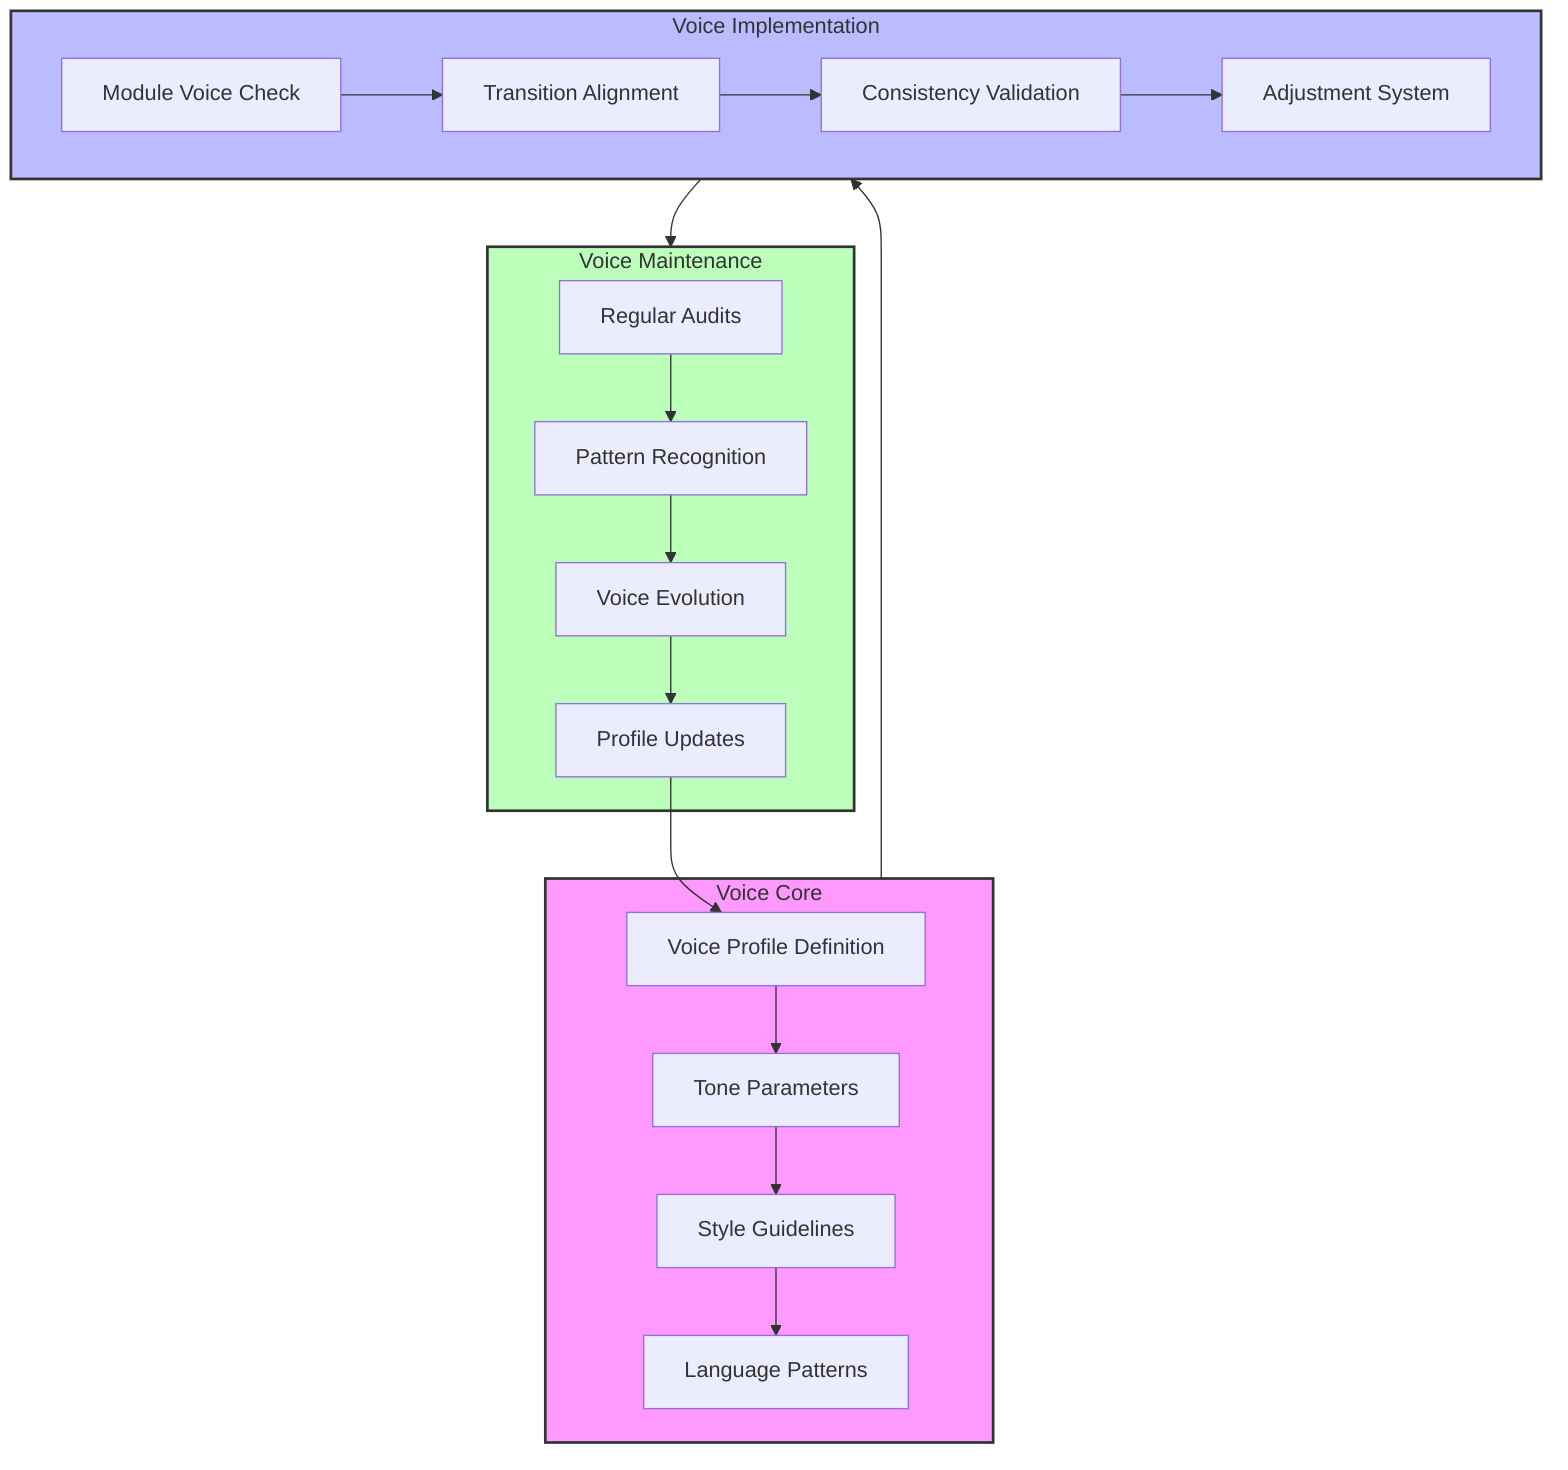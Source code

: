 flowchart TD
    subgraph Core[Voice Core]
        A[Voice Profile Definition] --> B[Tone Parameters]
        B --> C[Style Guidelines]
        C --> D[Language Patterns]
    end

    subgraph Implementation[Voice Implementation]
        E[Module Voice Check] --> F[Transition Alignment]
        F --> G[Consistency Validation]
        G --> H[Adjustment System]
    end

    subgraph Maintenance[Voice Maintenance]
        I[Regular Audits] --> J[Pattern Recognition]
        J --> K[Voice Evolution]
        K --> L[Profile Updates]
    end

    Core --> Implementation
    Implementation --> Maintenance
    L --> A

    style Core fill:#f9f,stroke:#333,stroke-width:2px
    style Implementation fill:#bbf,stroke:#333,stroke-width:2px
    style Maintenance fill:#bfb,stroke:#333,stroke-width:2px